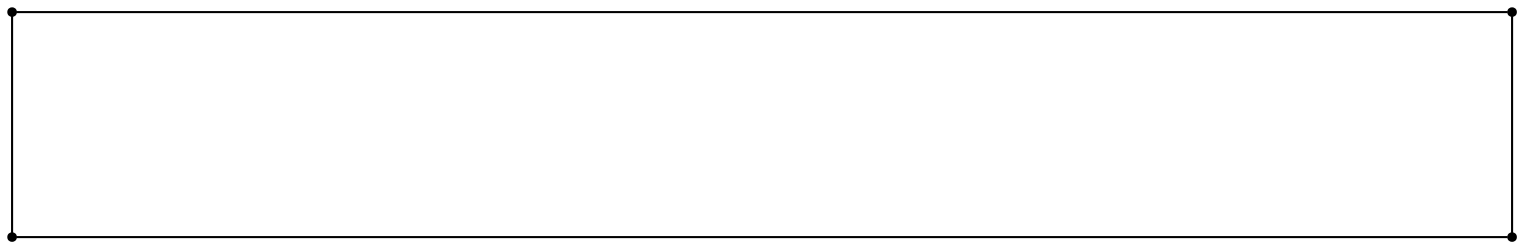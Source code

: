 graph g {
	graph[layout=neato]
	graph[margin=0]
	node[shape=point]
	r0 [label="(-2.0,2.0)",pos="-2.0,2.0!"]
	r1 [label="(-2.0,3.5)",pos="-2.0,3.5!"]
	r1 -- r0
	r2 [label="(8.0,3.5)",pos="8.0,3.5!"]
	r2 -- r1
	r3 [label="(8.0,2.0)",pos="8.0,2.0!"]
	r3 -- r2
	r3 -- r0
}
